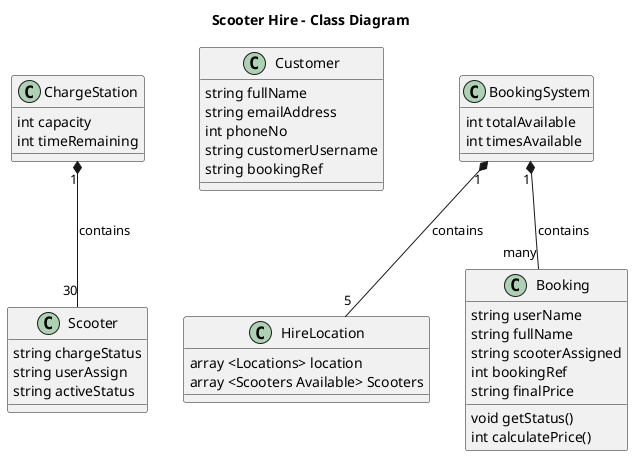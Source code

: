 @startuml

title Scooter Hire - Class Diagram


class Scooter {
    string chargeStatus
    string userAssign
    string activeStatus
}
class Customer {
    string fullName
    string emailAddress
    int phoneNo
    string customerUsername
    string bookingRef
    
}
class ChargeStation {
    int capacity
    int timeRemaining
}
class HireLocation {
    array <Locations> location
    array <Scooters Available> Scooters
}

class BookingSystem {
    int totalAvailable
    int timesAvailable
}    

class Booking {
    string userName
    string fullName
    string scooterAssigned
    int bookingRef
    string finalPrice 
    void getStatus()
    int calculatePrice()
}
BookingSystem "1" *-- "many" Booking : contains
BookingSystem "1" *-- "5" HireLocation: contains
ChargeStation "1" *-- "30" Scooter: contains
@enduml